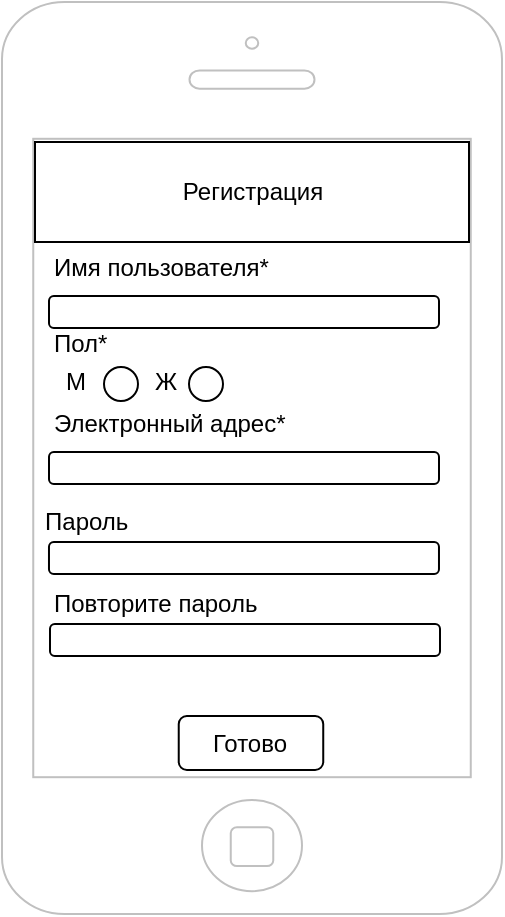<mxfile version="13.10.8" type="github" pages="8">
  <diagram id="vaw5s7vHbz8CxRzyLfg5" name="Page-7">
    <mxGraphModel dx="1374" dy="765" grid="0" gridSize="10" guides="1" tooltips="1" connect="1" arrows="1" fold="1" page="1" pageScale="1" pageWidth="827" pageHeight="1169" math="0" shadow="0">
      <root>
        <mxCell id="h_itjGsFzPlprCo9Ty2v-0" />
        <mxCell id="h_itjGsFzPlprCo9Ty2v-1" parent="h_itjGsFzPlprCo9Ty2v-0" />
        <mxCell id="OvHijvy4oDcYniGkz_cM-0" value="" style="html=1;verticalLabelPosition=bottom;labelBackgroundColor=#ffffff;verticalAlign=top;shadow=0;dashed=0;strokeWidth=1;shape=mxgraph.ios7.misc.iphone;strokeColor=#c0c0c0;" parent="h_itjGsFzPlprCo9Ty2v-1" vertex="1">
          <mxGeometry x="251" y="139" width="250" height="456" as="geometry" />
        </mxCell>
        <mxCell id="OvHijvy4oDcYniGkz_cM-1" value="Регистрация" style="rounded=0;whiteSpace=wrap;html=1;strokeColor=#000000;" parent="h_itjGsFzPlprCo9Ty2v-1" vertex="1">
          <mxGeometry x="267.5" y="209" width="217" height="50" as="geometry" />
        </mxCell>
        <mxCell id="OvHijvy4oDcYniGkz_cM-3" value="Имя пользователя*" style="text;html=1;strokeColor=none;fillColor=none;align=left;verticalAlign=middle;whiteSpace=wrap;rounded=0;" parent="h_itjGsFzPlprCo9Ty2v-1" vertex="1">
          <mxGeometry x="274.5" y="262" width="167" height="20" as="geometry" />
        </mxCell>
        <mxCell id="OvHijvy4oDcYniGkz_cM-4" value="Пол*" style="text;html=1;strokeColor=none;fillColor=none;align=left;verticalAlign=middle;whiteSpace=wrap;rounded=0;" parent="h_itjGsFzPlprCo9Ty2v-1" vertex="1">
          <mxGeometry x="274.5" y="300" width="167" height="20" as="geometry" />
        </mxCell>
        <mxCell id="OvHijvy4oDcYniGkz_cM-7" value="Электронный адрес*" style="text;html=1;strokeColor=none;fillColor=none;align=left;verticalAlign=middle;whiteSpace=wrap;rounded=0;" parent="h_itjGsFzPlprCo9Ty2v-1" vertex="1">
          <mxGeometry x="274.5" y="340" width="155" height="20" as="geometry" />
        </mxCell>
        <mxCell id="OvHijvy4oDcYniGkz_cM-10" value="" style="rounded=1;whiteSpace=wrap;html=1;strokeColor=#000000;" parent="h_itjGsFzPlprCo9Ty2v-1" vertex="1">
          <mxGeometry x="274.5" y="286" width="195" height="16" as="geometry" />
        </mxCell>
        <mxCell id="OvHijvy4oDcYniGkz_cM-11" value="" style="rounded=1;whiteSpace=wrap;html=1;strokeColor=#000000;" parent="h_itjGsFzPlprCo9Ty2v-1" vertex="1">
          <mxGeometry x="274.5" y="364" width="195" height="16" as="geometry" />
        </mxCell>
        <UserObject label="Готово" link="data:page/id,BZDLstrP5hwVkVHHmvto" id="OvHijvy4oDcYniGkz_cM-13">
          <mxCell style="rounded=1;whiteSpace=wrap;html=1;strokeColor=#000000;" parent="h_itjGsFzPlprCo9Ty2v-1" vertex="1">
            <mxGeometry x="339.37" y="496" width="72.25" height="27" as="geometry" />
          </mxCell>
        </UserObject>
        <mxCell id="OvHijvy4oDcYniGkz_cM-15" value="" style="ellipse;whiteSpace=wrap;html=1;aspect=fixed;strokeColor=#000000;" parent="h_itjGsFzPlprCo9Ty2v-1" vertex="1">
          <mxGeometry x="302" y="321.5" width="17" height="17" as="geometry" />
        </mxCell>
        <mxCell id="OvHijvy4oDcYniGkz_cM-16" value="" style="ellipse;whiteSpace=wrap;html=1;aspect=fixed;strokeColor=#000000;" parent="h_itjGsFzPlprCo9Ty2v-1" vertex="1">
          <mxGeometry x="344.5" y="321.5" width="17" height="17" as="geometry" />
        </mxCell>
        <mxCell id="OvHijvy4oDcYniGkz_cM-17" value="М" style="text;html=1;strokeColor=none;fillColor=none;align=center;verticalAlign=middle;whiteSpace=wrap;rounded=0;" parent="h_itjGsFzPlprCo9Ty2v-1" vertex="1">
          <mxGeometry x="267.5" y="318.5" width="40" height="20" as="geometry" />
        </mxCell>
        <mxCell id="OvHijvy4oDcYniGkz_cM-18" value="Ж" style="text;html=1;strokeColor=none;fillColor=none;align=center;verticalAlign=middle;whiteSpace=wrap;rounded=0;" parent="h_itjGsFzPlprCo9Ty2v-1" vertex="1">
          <mxGeometry x="312.5" y="318.5" width="40" height="20" as="geometry" />
        </mxCell>
        <mxCell id="OvHijvy4oDcYniGkz_cM-19" value="Пароль&amp;nbsp;" style="text;html=1;strokeColor=none;fillColor=none;align=center;verticalAlign=middle;whiteSpace=wrap;rounded=0;" parent="h_itjGsFzPlprCo9Ty2v-1" vertex="1">
          <mxGeometry x="274.5" y="389" width="40" height="20" as="geometry" />
        </mxCell>
        <mxCell id="OvHijvy4oDcYniGkz_cM-20" value="Повторите пароль&amp;nbsp;" style="text;html=1;strokeColor=none;fillColor=none;align=left;verticalAlign=middle;whiteSpace=wrap;rounded=0;" parent="h_itjGsFzPlprCo9Ty2v-1" vertex="1">
          <mxGeometry x="274.5" y="430" width="157" height="20" as="geometry" />
        </mxCell>
        <mxCell id="OvHijvy4oDcYniGkz_cM-21" value="" style="rounded=1;whiteSpace=wrap;html=1;strokeColor=#000000;" parent="h_itjGsFzPlprCo9Ty2v-1" vertex="1">
          <mxGeometry x="274.49" y="409" width="195" height="16" as="geometry" />
        </mxCell>
        <mxCell id="OvHijvy4oDcYniGkz_cM-22" value="" style="rounded=1;whiteSpace=wrap;html=1;strokeColor=#000000;" parent="h_itjGsFzPlprCo9Ty2v-1" vertex="1">
          <mxGeometry x="275" y="450" width="195" height="16" as="geometry" />
        </mxCell>
      </root>
    </mxGraphModel>
  </diagram>
  <diagram id="BZDLstrP5hwVkVHHmvto" name="Page-1">
    <mxGraphModel dx="1972" dy="638" grid="0" gridSize="10" guides="1" tooltips="1" connect="1" arrows="1" fold="1" page="1" pageScale="1" pageWidth="827" pageHeight="1169" math="0" shadow="0">
      <root>
        <mxCell id="0" />
        <mxCell id="1" parent="0" />
        <mxCell id="iW3LMeRWvONq-hMoMXGS-2" value="" style="html=1;verticalLabelPosition=bottom;labelBackgroundColor=#ffffff;verticalAlign=top;shadow=0;dashed=0;strokeWidth=1;shape=mxgraph.ios7.misc.iphone;strokeColor=#c0c0c0;" parent="1" vertex="1">
          <mxGeometry x="-69" y="17" width="250" height="456" as="geometry" />
        </mxCell>
        <mxCell id="iW3LMeRWvONq-hMoMXGS-6" value="" style="rounded=0;whiteSpace=wrap;html=1;" parent="1" vertex="1">
          <mxGeometry x="-52" y="86" width="127" height="319" as="geometry" />
        </mxCell>
        <mxCell id="iW3LMeRWvONq-hMoMXGS-7" value="Имя пользователя" style="text;html=1;strokeColor=none;fillColor=none;align=center;verticalAlign=middle;whiteSpace=wrap;rounded=0;" parent="1" vertex="1">
          <mxGeometry x="-52" y="118" width="127" height="20" as="geometry" />
        </mxCell>
        <mxCell id="iW3LMeRWvONq-hMoMXGS-8" value="" style="shape=process;whiteSpace=wrap;html=1;backgroundOutline=1;" parent="1" vertex="1">
          <mxGeometry x="-51" y="86" width="126" height="28" as="geometry" />
        </mxCell>
        <mxCell id="iW3LMeRWvONq-hMoMXGS-9" value="" style="rounded=0;whiteSpace=wrap;html=1;" parent="1" vertex="1">
          <mxGeometry x="-51" y="140" width="125" height="66" as="geometry" />
        </mxCell>
        <UserObject label="Текущее меню" link="data:page/id,lMomRdsP7-t_3TbP-T_x" id="iW3LMeRWvONq-hMoMXGS-10">
          <mxCell style="text;html=1;strokeColor=none;fillColor=none;align=left;verticalAlign=middle;whiteSpace=wrap;rounded=0;" parent="1" vertex="1">
            <mxGeometry x="-51" y="142" width="124" height="20" as="geometry" />
          </mxCell>
        </UserObject>
        <UserObject label="Подбор меню" link="data:page/id,4cTYWNJXVe2HV9bwqlmZ" id="iW3LMeRWvONq-hMoMXGS-11">
          <mxCell style="text;html=1;strokeColor=none;fillColor=none;align=left;verticalAlign=middle;whiteSpace=wrap;rounded=0;" parent="1" vertex="1">
            <mxGeometry x="-51" y="162" width="125" height="20" as="geometry" />
          </mxCell>
        </UserObject>
        <mxCell id="iW3LMeRWvONq-hMoMXGS-12" value="Свое меню" style="text;html=1;strokeColor=none;fillColor=none;align=left;verticalAlign=middle;whiteSpace=wrap;rounded=0;" parent="1" vertex="1">
          <mxGeometry x="-51" y="182" width="126" height="20" as="geometry" />
        </mxCell>
        <mxCell id="iW3LMeRWvONq-hMoMXGS-13" value="" style="rounded=0;whiteSpace=wrap;html=1;" parent="1" vertex="1">
          <mxGeometry x="-51" y="206" width="125" height="64" as="geometry" />
        </mxCell>
        <mxCell id="iW3LMeRWvONq-hMoMXGS-20" value="Рецепты блюд" style="text;html=1;strokeColor=none;fillColor=none;align=left;verticalAlign=middle;whiteSpace=wrap;rounded=0;" parent="1" vertex="1">
          <mxGeometry x="-51" y="206" width="122" height="20" as="geometry" />
        </mxCell>
        <mxCell id="iW3LMeRWvONq-hMoMXGS-21" value="Добавить рецепт" style="text;html=1;strokeColor=none;fillColor=none;align=left;verticalAlign=middle;whiteSpace=wrap;rounded=0;" parent="1" vertex="1">
          <mxGeometry x="-51" y="226" width="123" height="20" as="geometry" />
        </mxCell>
        <mxCell id="iW3LMeRWvONq-hMoMXGS-23" value="" style="rounded=0;whiteSpace=wrap;html=1;" parent="1" vertex="1">
          <mxGeometry x="-52" y="345" width="127" height="60" as="geometry" />
        </mxCell>
        <mxCell id="iW3LMeRWvONq-hMoMXGS-24" value="Поделится" style="text;html=1;strokeColor=none;fillColor=none;align=left;verticalAlign=middle;whiteSpace=wrap;rounded=0;" parent="1" vertex="1">
          <mxGeometry x="-51" y="345" width="125" height="20" as="geometry" />
        </mxCell>
        <UserObject label="Настройки" link="data:page/id,muhe9F5QdeB6AWc8N-wu" id="iW3LMeRWvONq-hMoMXGS-25">
          <mxCell style="text;html=1;strokeColor=none;fillColor=none;align=left;verticalAlign=middle;whiteSpace=wrap;rounded=0;" parent="1" vertex="1">
            <mxGeometry x="-50" y="363" width="125" height="20" as="geometry" />
          </mxCell>
        </UserObject>
        <mxCell id="iW3LMeRWvONq-hMoMXGS-26" value="Поддержка" style="text;html=1;strokeColor=none;fillColor=none;align=left;verticalAlign=middle;whiteSpace=wrap;rounded=0;" parent="1" vertex="1">
          <mxGeometry x="-51" y="385" width="125" height="20" as="geometry" />
        </mxCell>
        <mxCell id="mxwxA2VvRuqNWbm4RPTI-5" value="" style="line;strokeWidth=1;rotatable=0;dashed=0;labelPosition=right;align=left;verticalAlign=middle;spacingTop=0;spacingLeft=6;points=[];portConstraint=eastwest;" parent="1" vertex="1">
          <mxGeometry x="-52" y="358" width="127" height="10" as="geometry" />
        </mxCell>
        <mxCell id="mxwxA2VvRuqNWbm4RPTI-6" value="" style="line;strokeWidth=1;rotatable=0;dashed=0;labelPosition=right;align=left;verticalAlign=middle;spacingTop=0;spacingLeft=6;points=[];portConstraint=eastwest;" parent="1" vertex="1">
          <mxGeometry x="-52" y="379" width="127" height="10" as="geometry" />
        </mxCell>
        <mxCell id="mxwxA2VvRuqNWbm4RPTI-7" value="" style="line;strokeWidth=1;rotatable=0;dashed=0;labelPosition=right;align=left;verticalAlign=middle;spacingTop=0;spacingLeft=6;points=[];portConstraint=eastwest;" parent="1" vertex="1">
          <mxGeometry x="-51.5" y="222" width="127" height="10" as="geometry" />
        </mxCell>
        <mxCell id="mxwxA2VvRuqNWbm4RPTI-8" value="" style="line;strokeWidth=1;rotatable=0;dashed=0;labelPosition=right;align=left;verticalAlign=middle;spacingTop=0;spacingLeft=6;points=[];portConstraint=eastwest;" parent="1" vertex="1">
          <mxGeometry x="-51.5" y="177" width="127" height="10" as="geometry" />
        </mxCell>
        <mxCell id="mxwxA2VvRuqNWbm4RPTI-9" value="" style="line;strokeWidth=1;rotatable=0;dashed=0;labelPosition=right;align=left;verticalAlign=middle;spacingTop=0;spacingLeft=6;points=[];portConstraint=eastwest;" parent="1" vertex="1">
          <mxGeometry x="-52.5" y="158" width="127" height="10" as="geometry" />
        </mxCell>
      </root>
    </mxGraphModel>
  </diagram>
  <diagram id="qoKGkCA5aiT1LTIDNvXO" name="Page-2">
    <mxGraphModel dx="1374" dy="765" grid="0" gridSize="10" guides="1" tooltips="1" connect="1" arrows="1" fold="1" page="1" pageScale="1" pageWidth="827" pageHeight="1169" math="0" shadow="0">
      <root>
        <mxCell id="sygZgUZj2PO8MnpTzKiD-0" />
        <mxCell id="sygZgUZj2PO8MnpTzKiD-1" parent="sygZgUZj2PO8MnpTzKiD-0" />
        <mxCell id="PisL83nZKwzsGmv0-ldb-2" value="" style="rounded=1;whiteSpace=wrap;html=1;arcSize=50;" parent="sygZgUZj2PO8MnpTzKiD-1" vertex="1">
          <mxGeometry x="354" y="242" width="42" height="19" as="geometry" />
        </mxCell>
        <mxCell id="8U2ZoedeDLhS7TWotsaz-0" value="" style="html=1;verticalLabelPosition=bottom;labelBackgroundColor=#ffffff;verticalAlign=top;shadow=0;dashed=0;strokeWidth=1;shape=mxgraph.ios7.misc.iphone;strokeColor=#c0c0c0;" parent="sygZgUZj2PO8MnpTzKiD-1" vertex="1">
          <mxGeometry x="191" y="78" width="250" height="456" as="geometry" />
        </mxCell>
        <mxCell id="NITTFeYGn0uS4qTPtE44-0" value="" style="rounded=0;whiteSpace=wrap;html=1;" parent="sygZgUZj2PO8MnpTzKiD-1" vertex="1">
          <mxGeometry x="208" y="148" width="216" height="29" as="geometry" />
        </mxCell>
        <mxCell id="NITTFeYGn0uS4qTPtE44-1" value="Настройки" style="text;html=1;strokeColor=none;fillColor=none;align=center;verticalAlign=middle;whiteSpace=wrap;rounded=0;" parent="sygZgUZj2PO8MnpTzKiD-1" vertex="1">
          <mxGeometry x="292" y="152.5" width="40" height="20" as="geometry" />
        </mxCell>
        <UserObject label="" link="data:page/id,BZDLstrP5hwVkVHHmvto" id="NITTFeYGn0uS4qTPtE44-2">
          <mxCell style="shape=mxgraph.bpmn.shape;html=1;verticalLabelPosition=bottom;labelBackgroundColor=#ffffff;verticalAlign=top;align=center;perimeter=ellipsePerimeter;outlineConnect=0;outline=catching;symbol=link;rotation=-180;" parent="sygZgUZj2PO8MnpTzKiD-1" vertex="1">
            <mxGeometry x="208" y="148.5" width="30" height="28.5" as="geometry" />
          </mxCell>
        </UserObject>
        <UserObject label="" link="data:page/id,muhe9F5QdeB6AWc8N-wu" id="NITTFeYGn0uS4qTPtE44-3">
          <mxCell style="rounded=0;whiteSpace=wrap;html=1;" parent="sygZgUZj2PO8MnpTzKiD-1" vertex="1">
            <mxGeometry x="208" y="177" width="109" height="22" as="geometry" />
          </mxCell>
        </UserObject>
        <mxCell id="NITTFeYGn0uS4qTPtE44-4" value="" style="rounded=0;whiteSpace=wrap;html=1;" parent="sygZgUZj2PO8MnpTzKiD-1" vertex="1">
          <mxGeometry x="317" y="177" width="107" height="22" as="geometry" />
        </mxCell>
        <mxCell id="NITTFeYGn0uS4qTPtE44-5" value="Основное" style="text;html=1;strokeColor=none;fillColor=none;align=center;verticalAlign=middle;whiteSpace=wrap;rounded=0;" parent="sygZgUZj2PO8MnpTzKiD-1" vertex="1">
          <mxGeometry x="240" y="179" width="40" height="20" as="geometry" />
        </mxCell>
        <mxCell id="NITTFeYGn0uS4qTPtE44-6" value="Предпочтения" style="text;html=1;strokeColor=none;fillColor=none;align=center;verticalAlign=middle;whiteSpace=wrap;rounded=0;" parent="sygZgUZj2PO8MnpTzKiD-1" vertex="1">
          <mxGeometry x="350.5" y="178" width="40" height="20" as="geometry" />
        </mxCell>
        <mxCell id="NITTFeYGn0uS4qTPtE44-7" value="Без лактозы" style="text;html=1;strokeColor=none;fillColor=none;align=left;verticalAlign=middle;whiteSpace=wrap;rounded=0;" parent="sygZgUZj2PO8MnpTzKiD-1" vertex="1">
          <mxGeometry x="223" y="219" width="80" height="20" as="geometry" />
        </mxCell>
        <mxCell id="NITTFeYGn0uS4qTPtE44-8" value="Без сахара" style="text;html=1;strokeColor=none;fillColor=none;align=left;verticalAlign=middle;whiteSpace=wrap;rounded=0;" parent="sygZgUZj2PO8MnpTzKiD-1" vertex="1">
          <mxGeometry x="223" y="241" width="83" height="20" as="geometry" />
        </mxCell>
        <mxCell id="NITTFeYGn0uS4qTPtE44-9" value="Белки до 30 г." style="text;html=1;strokeColor=none;fillColor=none;align=left;verticalAlign=middle;whiteSpace=wrap;rounded=0;" parent="sygZgUZj2PO8MnpTzKiD-1" vertex="1">
          <mxGeometry x="223" y="263" width="92" height="20" as="geometry" />
        </mxCell>
        <mxCell id="NITTFeYGn0uS4qTPtE44-10" value="Полезные жиры (омега 3 и т.д.)" style="text;html=1;strokeColor=none;fillColor=none;align=left;verticalAlign=middle;whiteSpace=wrap;rounded=0;" parent="sygZgUZj2PO8MnpTzKiD-1" vertex="1">
          <mxGeometry x="223" y="306" width="120" height="20" as="geometry" />
        </mxCell>
        <mxCell id="NITTFeYGn0uS4qTPtE44-11" value="Веганство" style="text;html=1;strokeColor=none;fillColor=none;align=left;verticalAlign=middle;whiteSpace=wrap;rounded=0;" parent="sygZgUZj2PO8MnpTzKiD-1" vertex="1">
          <mxGeometry x="223" y="284" width="40" height="20" as="geometry" />
        </mxCell>
        <mxCell id="NITTFeYGn0uS4qTPtE44-12" value="Сыроединие" style="text;html=1;strokeColor=none;fillColor=none;align=left;verticalAlign=middle;whiteSpace=wrap;rounded=0;" parent="sygZgUZj2PO8MnpTzKiD-1" vertex="1">
          <mxGeometry x="223" y="332" width="40" height="20" as="geometry" />
        </mxCell>
        <mxCell id="NITTFeYGn0uS4qTPtE44-13" value="Без глютена" style="text;html=1;strokeColor=none;fillColor=none;align=left;verticalAlign=middle;whiteSpace=wrap;rounded=0;" parent="sygZgUZj2PO8MnpTzKiD-1" vertex="1">
          <mxGeometry x="223" y="352" width="80" height="20" as="geometry" />
        </mxCell>
        <mxCell id="PisL83nZKwzsGmv0-ldb-0" value="" style="rounded=1;whiteSpace=wrap;html=1;arcSize=50;" parent="sygZgUZj2PO8MnpTzKiD-1" vertex="1">
          <mxGeometry x="371" y="220" width="42" height="19" as="geometry" />
        </mxCell>
        <mxCell id="PisL83nZKwzsGmv0-ldb-1" value="" style="ellipse;whiteSpace=wrap;html=1;aspect=fixed;" parent="sygZgUZj2PO8MnpTzKiD-1" vertex="1">
          <mxGeometry x="393" y="219" width="20" height="20" as="geometry" />
        </mxCell>
        <mxCell id="PisL83nZKwzsGmv0-ldb-13" value="" style="rounded=1;whiteSpace=wrap;html=1;arcSize=50;" parent="sygZgUZj2PO8MnpTzKiD-1" vertex="1">
          <mxGeometry x="371" y="242" width="42" height="19" as="geometry" />
        </mxCell>
        <mxCell id="PisL83nZKwzsGmv0-ldb-14" value="" style="ellipse;whiteSpace=wrap;html=1;aspect=fixed;" parent="sygZgUZj2PO8MnpTzKiD-1" vertex="1">
          <mxGeometry x="393" y="241" width="20" height="20" as="geometry" />
        </mxCell>
        <mxCell id="PisL83nZKwzsGmv0-ldb-15" value="" style="rounded=1;whiteSpace=wrap;html=1;arcSize=50;" parent="sygZgUZj2PO8MnpTzKiD-1" vertex="1">
          <mxGeometry x="371" y="264" width="42" height="19" as="geometry" />
        </mxCell>
        <mxCell id="PisL83nZKwzsGmv0-ldb-16" value="" style="ellipse;whiteSpace=wrap;html=1;aspect=fixed;" parent="sygZgUZj2PO8MnpTzKiD-1" vertex="1">
          <mxGeometry x="393" y="263" width="20" height="20" as="geometry" />
        </mxCell>
        <mxCell id="PisL83nZKwzsGmv0-ldb-17" value="" style="rounded=1;whiteSpace=wrap;html=1;arcSize=50;" parent="sygZgUZj2PO8MnpTzKiD-1" vertex="1">
          <mxGeometry x="371" y="285" width="42" height="19" as="geometry" />
        </mxCell>
        <mxCell id="PisL83nZKwzsGmv0-ldb-18" value="" style="ellipse;whiteSpace=wrap;html=1;aspect=fixed;" parent="sygZgUZj2PO8MnpTzKiD-1" vertex="1">
          <mxGeometry x="393" y="284" width="20" height="20" as="geometry" />
        </mxCell>
        <mxCell id="PisL83nZKwzsGmv0-ldb-19" value="" style="rounded=1;whiteSpace=wrap;html=1;arcSize=50;" parent="sygZgUZj2PO8MnpTzKiD-1" vertex="1">
          <mxGeometry x="371" y="307" width="42" height="19" as="geometry" />
        </mxCell>
        <mxCell id="PisL83nZKwzsGmv0-ldb-20" value="" style="ellipse;whiteSpace=wrap;html=1;aspect=fixed;" parent="sygZgUZj2PO8MnpTzKiD-1" vertex="1">
          <mxGeometry x="393" y="306" width="20" height="20" as="geometry" />
        </mxCell>
        <mxCell id="PisL83nZKwzsGmv0-ldb-21" value="" style="rounded=1;whiteSpace=wrap;html=1;arcSize=50;" parent="sygZgUZj2PO8MnpTzKiD-1" vertex="1">
          <mxGeometry x="371" y="331" width="42" height="19" as="geometry" />
        </mxCell>
        <mxCell id="PisL83nZKwzsGmv0-ldb-22" value="" style="ellipse;whiteSpace=wrap;html=1;aspect=fixed;" parent="sygZgUZj2PO8MnpTzKiD-1" vertex="1">
          <mxGeometry x="393" y="330" width="20" height="20" as="geometry" />
        </mxCell>
        <mxCell id="PisL83nZKwzsGmv0-ldb-23" value="" style="rounded=1;whiteSpace=wrap;html=1;arcSize=50;" parent="sygZgUZj2PO8MnpTzKiD-1" vertex="1">
          <mxGeometry x="371" y="355" width="42" height="19" as="geometry" />
        </mxCell>
        <mxCell id="PisL83nZKwzsGmv0-ldb-24" value="" style="ellipse;whiteSpace=wrap;html=1;aspect=fixed;" parent="sygZgUZj2PO8MnpTzKiD-1" vertex="1">
          <mxGeometry x="393" y="354" width="20" height="20" as="geometry" />
        </mxCell>
        <mxCell id="PisL83nZKwzsGmv0-ldb-27" value="" style="rounded=0;whiteSpace=wrap;html=1;fillColor=#f8cecc;strokeColor=#b85450;" parent="sygZgUZj2PO8MnpTzKiD-1" vertex="1">
          <mxGeometry x="317" y="195.5" width="106" height="3.5" as="geometry" />
        </mxCell>
      </root>
    </mxGraphModel>
  </diagram>
  <diagram id="muhe9F5QdeB6AWc8N-wu" name="Page-3">
    <mxGraphModel dx="785" dy="437" grid="0" gridSize="10" guides="1" tooltips="1" connect="1" arrows="1" fold="1" page="1" pageScale="1" pageWidth="827" pageHeight="1169" math="0" shadow="0">
      <root>
        <mxCell id="QA7d3RTQGmtAKu1GaItm-0" />
        <mxCell id="QA7d3RTQGmtAKu1GaItm-1" parent="QA7d3RTQGmtAKu1GaItm-0" />
        <mxCell id="6q3WrDbOpt8ZfPwjaaLs-0" value="" style="rounded=1;whiteSpace=wrap;html=1;arcSize=50;" parent="QA7d3RTQGmtAKu1GaItm-1" vertex="1">
          <mxGeometry x="354" y="242" width="42" height="19" as="geometry" />
        </mxCell>
        <mxCell id="6q3WrDbOpt8ZfPwjaaLs-1" value="" style="html=1;verticalLabelPosition=bottom;labelBackgroundColor=#ffffff;verticalAlign=top;shadow=0;dashed=0;strokeWidth=1;shape=mxgraph.ios7.misc.iphone;strokeColor=#c0c0c0;" parent="QA7d3RTQGmtAKu1GaItm-1" vertex="1">
          <mxGeometry x="191" y="78" width="250" height="456" as="geometry" />
        </mxCell>
        <mxCell id="6q3WrDbOpt8ZfPwjaaLs-2" value="" style="rounded=0;whiteSpace=wrap;html=1;" parent="QA7d3RTQGmtAKu1GaItm-1" vertex="1">
          <mxGeometry x="208" y="148" width="216" height="29" as="geometry" />
        </mxCell>
        <mxCell id="6q3WrDbOpt8ZfPwjaaLs-3" value="Настройки" style="text;html=1;strokeColor=none;fillColor=none;align=center;verticalAlign=middle;whiteSpace=wrap;rounded=0;" parent="QA7d3RTQGmtAKu1GaItm-1" vertex="1">
          <mxGeometry x="292" y="152.5" width="40" height="20" as="geometry" />
        </mxCell>
        <UserObject label="" link="data:page/id,BZDLstrP5hwVkVHHmvto" id="6q3WrDbOpt8ZfPwjaaLs-4">
          <mxCell style="shape=mxgraph.bpmn.shape;html=1;verticalLabelPosition=bottom;labelBackgroundColor=#ffffff;verticalAlign=top;align=center;perimeter=ellipsePerimeter;outlineConnect=0;outline=catching;symbol=link;rotation=-180;" parent="QA7d3RTQGmtAKu1GaItm-1" vertex="1">
            <mxGeometry x="208" y="148.5" width="30" height="28.5" as="geometry" />
          </mxCell>
        </UserObject>
        <mxCell id="6q3WrDbOpt8ZfPwjaaLs-5" value="" style="rounded=0;whiteSpace=wrap;html=1;" parent="QA7d3RTQGmtAKu1GaItm-1" vertex="1">
          <mxGeometry x="208" y="177" width="109" height="22" as="geometry" />
        </mxCell>
        <UserObject label="" link="data:page/id,qoKGkCA5aiT1LTIDNvXO" id="6q3WrDbOpt8ZfPwjaaLs-6">
          <mxCell style="rounded=0;whiteSpace=wrap;html=1;" parent="QA7d3RTQGmtAKu1GaItm-1" vertex="1">
            <mxGeometry x="317" y="177" width="107" height="22" as="geometry" />
          </mxCell>
        </UserObject>
        <mxCell id="6q3WrDbOpt8ZfPwjaaLs-7" value="Основное" style="text;html=1;strokeColor=none;fillColor=none;align=center;verticalAlign=middle;whiteSpace=wrap;rounded=0;" parent="QA7d3RTQGmtAKu1GaItm-1" vertex="1">
          <mxGeometry x="240" y="179" width="40" height="20" as="geometry" />
        </mxCell>
        <mxCell id="6q3WrDbOpt8ZfPwjaaLs-8" value="Аллергия" style="text;html=1;strokeColor=none;fillColor=none;align=center;verticalAlign=middle;whiteSpace=wrap;rounded=0;" parent="QA7d3RTQGmtAKu1GaItm-1" vertex="1">
          <mxGeometry x="348" y="178" width="40" height="20" as="geometry" />
        </mxCell>
        <mxCell id="6q3WrDbOpt8ZfPwjaaLs-30" value="" style="rounded=0;whiteSpace=wrap;html=1;fillColor=#f8cecc;strokeColor=#b85450;" parent="QA7d3RTQGmtAKu1GaItm-1" vertex="1">
          <mxGeometry x="210" y="194.5" width="106" height="3.5" as="geometry" />
        </mxCell>
        <mxCell id="6q3WrDbOpt8ZfPwjaaLs-33" value="Ваш вес" style="text;html=1;strokeColor=none;fillColor=none;align=left;verticalAlign=middle;whiteSpace=wrap;rounded=0;" parent="QA7d3RTQGmtAKu1GaItm-1" vertex="1">
          <mxGeometry x="215" y="218" width="52" height="20" as="geometry" />
        </mxCell>
        <mxCell id="6q3WrDbOpt8ZfPwjaaLs-34" value="Напоминание о готовки еды" style="text;html=1;strokeColor=none;fillColor=none;align=left;verticalAlign=middle;whiteSpace=wrap;rounded=0;" parent="QA7d3RTQGmtAKu1GaItm-1" vertex="1">
          <mxGeometry x="212.5" y="252" width="158.5" height="20" as="geometry" />
        </mxCell>
        <mxCell id="6q3WrDbOpt8ZfPwjaaLs-35" value="Уведомление об окончание меню" style="text;html=1;strokeColor=none;fillColor=none;align=left;verticalAlign=middle;whiteSpace=wrap;rounded=0;" parent="QA7d3RTQGmtAKu1GaItm-1" vertex="1">
          <mxGeometry x="215" y="342" width="156.5" height="33" as="geometry" />
        </mxCell>
        <mxCell id="6q3WrDbOpt8ZfPwjaaLs-36" value="Number" style="rounded=1;whiteSpace=wrap;html=1;" parent="QA7d3RTQGmtAKu1GaItm-1" vertex="1">
          <mxGeometry x="340.5" y="216" width="69" height="24" as="geometry" />
        </mxCell>
        <mxCell id="6q3WrDbOpt8ZfPwjaaLs-37" value="" style="rounded=1;whiteSpace=wrap;html=1;arcSize=50;" parent="QA7d3RTQGmtAKu1GaItm-1" vertex="1">
          <mxGeometry x="376" y="254" width="42" height="21" as="geometry" />
        </mxCell>
        <mxCell id="6q3WrDbOpt8ZfPwjaaLs-38" value="" style="ellipse;whiteSpace=wrap;html=1;aspect=fixed;" parent="QA7d3RTQGmtAKu1GaItm-1" vertex="1">
          <mxGeometry x="398" y="254" width="20" height="20" as="geometry" />
        </mxCell>
        <mxCell id="6q3WrDbOpt8ZfPwjaaLs-39" value="" style="rounded=1;whiteSpace=wrap;html=1;arcSize=50;" parent="QA7d3RTQGmtAKu1GaItm-1" vertex="1">
          <mxGeometry x="378.5" y="348" width="42" height="21" as="geometry" />
        </mxCell>
        <mxCell id="6q3WrDbOpt8ZfPwjaaLs-40" value="" style="ellipse;whiteSpace=wrap;html=1;aspect=fixed;" parent="QA7d3RTQGmtAKu1GaItm-1" vertex="1">
          <mxGeometry x="400.5" y="348" width="20" height="20" as="geometry" />
        </mxCell>
        <mxCell id="4FTxsJR7PZRnfA1mFzbI-0" value="&lt;span style=&quot;font-size: 11px&quot;&gt;&lt;i&gt;Завтрак:&lt;/i&gt;&lt;/span&gt;" style="text;html=1;strokeColor=none;fillColor=none;align=left;verticalAlign=middle;whiteSpace=wrap;rounded=0;" parent="QA7d3RTQGmtAKu1GaItm-1" vertex="1">
          <mxGeometry x="215" y="279" width="55" height="20" as="geometry" />
        </mxCell>
        <mxCell id="4FTxsJR7PZRnfA1mFzbI-1" value="&lt;span style=&quot;font-size: 11px&quot;&gt;&lt;i&gt;Обед:&lt;/i&gt;&lt;/span&gt;" style="text;html=1;strokeColor=none;fillColor=none;align=left;verticalAlign=middle;whiteSpace=wrap;rounded=0;" parent="QA7d3RTQGmtAKu1GaItm-1" vertex="1">
          <mxGeometry x="215" y="299" width="55" height="20" as="geometry" />
        </mxCell>
        <mxCell id="4FTxsJR7PZRnfA1mFzbI-2" value="&lt;span style=&quot;font-size: 11px&quot;&gt;&lt;i&gt;Ужин:&lt;/i&gt;&lt;/span&gt;" style="text;html=1;strokeColor=none;fillColor=none;align=left;verticalAlign=middle;whiteSpace=wrap;rounded=0;" parent="QA7d3RTQGmtAKu1GaItm-1" vertex="1">
          <mxGeometry x="215" y="317" width="55" height="20" as="geometry" />
        </mxCell>
        <mxCell id="4FTxsJR7PZRnfA1mFzbI-6" value="&lt;span&gt;time&lt;/span&gt;" style="rounded=1;whiteSpace=wrap;html=1;strokeColor=#000000;arcSize=50;" parent="QA7d3RTQGmtAKu1GaItm-1" vertex="1">
          <mxGeometry x="327" y="281" width="29" height="16" as="geometry" />
        </mxCell>
        <mxCell id="4FTxsJR7PZRnfA1mFzbI-8" value="time" style="rounded=1;whiteSpace=wrap;html=1;strokeColor=#000000;arcSize=50;" parent="QA7d3RTQGmtAKu1GaItm-1" vertex="1">
          <mxGeometry x="275" y="283" width="29" height="16" as="geometry" />
        </mxCell>
        <mxCell id="4FTxsJR7PZRnfA1mFzbI-9" value="с" style="text;html=1;strokeColor=none;fillColor=none;align=center;verticalAlign=middle;whiteSpace=wrap;rounded=0;" parent="QA7d3RTQGmtAKu1GaItm-1" vertex="1">
          <mxGeometry x="249" y="279" width="40" height="20" as="geometry" />
        </mxCell>
        <mxCell id="4FTxsJR7PZRnfA1mFzbI-10" value="до" style="text;html=1;strokeColor=none;fillColor=none;align=center;verticalAlign=middle;whiteSpace=wrap;rounded=0;" parent="QA7d3RTQGmtAKu1GaItm-1" vertex="1">
          <mxGeometry x="299" y="279" width="40" height="20" as="geometry" />
        </mxCell>
        <mxCell id="4FTxsJR7PZRnfA1mFzbI-11" value="&lt;span&gt;time&lt;/span&gt;" style="rounded=1;whiteSpace=wrap;html=1;strokeColor=#000000;arcSize=50;" parent="QA7d3RTQGmtAKu1GaItm-1" vertex="1">
          <mxGeometry x="263" y="301" width="29" height="16" as="geometry" />
        </mxCell>
        <mxCell id="4FTxsJR7PZRnfA1mFzbI-12" value="time" style="rounded=1;whiteSpace=wrap;html=1;strokeColor=#000000;arcSize=50;" parent="QA7d3RTQGmtAKu1GaItm-1" vertex="1">
          <mxGeometry x="319" y="300" width="29" height="16" as="geometry" />
        </mxCell>
        <mxCell id="4FTxsJR7PZRnfA1mFzbI-13" value="с" style="text;html=1;strokeColor=none;fillColor=none;align=center;verticalAlign=middle;whiteSpace=wrap;rounded=0;" parent="QA7d3RTQGmtAKu1GaItm-1" vertex="1">
          <mxGeometry x="235" y="299" width="40" height="20" as="geometry" />
        </mxCell>
        <mxCell id="4FTxsJR7PZRnfA1mFzbI-14" value="до" style="text;html=1;strokeColor=none;fillColor=none;align=center;verticalAlign=middle;whiteSpace=wrap;rounded=0;" parent="QA7d3RTQGmtAKu1GaItm-1" vertex="1">
          <mxGeometry x="287" y="299" width="40" height="20" as="geometry" />
        </mxCell>
        <mxCell id="4FTxsJR7PZRnfA1mFzbI-15" value="&lt;span&gt;time&lt;/span&gt;" style="rounded=1;whiteSpace=wrap;html=1;strokeColor=#000000;arcSize=50;" parent="QA7d3RTQGmtAKu1GaItm-1" vertex="1">
          <mxGeometry x="263" y="320" width="29" height="16" as="geometry" />
        </mxCell>
        <mxCell id="4FTxsJR7PZRnfA1mFzbI-16" value="time" style="rounded=1;whiteSpace=wrap;html=1;strokeColor=#000000;arcSize=50;" parent="QA7d3RTQGmtAKu1GaItm-1" vertex="1">
          <mxGeometry x="316" y="321" width="29" height="16" as="geometry" />
        </mxCell>
        <mxCell id="4FTxsJR7PZRnfA1mFzbI-17" value="с" style="text;html=1;strokeColor=none;fillColor=none;align=center;verticalAlign=middle;whiteSpace=wrap;rounded=0;" parent="QA7d3RTQGmtAKu1GaItm-1" vertex="1">
          <mxGeometry x="233" y="317" width="40" height="20" as="geometry" />
        </mxCell>
        <mxCell id="4FTxsJR7PZRnfA1mFzbI-18" value="до" style="text;html=1;strokeColor=none;fillColor=none;align=center;verticalAlign=middle;whiteSpace=wrap;rounded=0;" parent="QA7d3RTQGmtAKu1GaItm-1" vertex="1">
          <mxGeometry x="284" y="317" width="40" height="20" as="geometry" />
        </mxCell>
      </root>
    </mxGraphModel>
  </diagram>
  <diagram id="4cTYWNJXVe2HV9bwqlmZ" name="Page-4">
    <mxGraphModel dx="948" dy="528" grid="0" gridSize="10" guides="1" tooltips="1" connect="1" arrows="1" fold="1" page="1" pageScale="1" pageWidth="827" pageHeight="1169" math="0" shadow="0">
      <root>
        <mxCell id="FbpsXFFI8XDoPVHK8MdV-0" />
        <mxCell id="FbpsXFFI8XDoPVHK8MdV-1" parent="FbpsXFFI8XDoPVHK8MdV-0" />
        <mxCell id="bZUbEdIWf7DJ-p9rl8eY-0" value="" style="html=1;verticalLabelPosition=bottom;labelBackgroundColor=#ffffff;verticalAlign=top;shadow=0;dashed=0;strokeWidth=1;shape=mxgraph.ios7.misc.iphone;strokeColor=#c0c0c0;" parent="FbpsXFFI8XDoPVHK8MdV-1" vertex="1">
          <mxGeometry x="191" y="78" width="250" height="456" as="geometry" />
        </mxCell>
        <mxCell id="8WKD6I0Hn-fCvZCQOf-N-0" value="" style="rounded=0;whiteSpace=wrap;html=1;" parent="FbpsXFFI8XDoPVHK8MdV-1" vertex="1">
          <mxGeometry x="208" y="147" width="218" height="35" as="geometry" />
        </mxCell>
        <UserObject label="" link="data:page/id,BZDLstrP5hwVkVHHmvto" id="8WKD6I0Hn-fCvZCQOf-N-1">
          <mxCell style="shape=mxgraph.bpmn.shape;html=1;verticalLabelPosition=bottom;labelBackgroundColor=#ffffff;verticalAlign=top;align=center;perimeter=ellipsePerimeter;outlineConnect=0;outline=catching;symbol=link;rotation=-180;" parent="FbpsXFFI8XDoPVHK8MdV-1" vertex="1">
            <mxGeometry x="208" y="147" width="34" height="35" as="geometry" />
          </mxCell>
        </UserObject>
        <mxCell id="8WKD6I0Hn-fCvZCQOf-N-2" value="" style="html=1;verticalLabelPosition=bottom;align=center;labelBackgroundColor=#ffffff;verticalAlign=top;strokeWidth=2;shadow=0;dashed=0;shape=mxgraph.ios7.icons.looking_glass;rotation=90;" parent="FbpsXFFI8XDoPVHK8MdV-1" vertex="1">
          <mxGeometry x="391.25" y="150.75" width="33" height="30.5" as="geometry" />
        </mxCell>
        <mxCell id="8WKD6I0Hn-fCvZCQOf-N-4" value="Подбор меню" style="text;html=1;strokeColor=none;fillColor=none;align=center;verticalAlign=middle;whiteSpace=wrap;rounded=0;" parent="FbpsXFFI8XDoPVHK8MdV-1" vertex="1">
          <mxGeometry x="263.5" y="154.5" width="105" height="20" as="geometry" />
        </mxCell>
        <mxCell id="K1YTc5frhpQIS1BPIgAh-0" value="" style="rounded=0;whiteSpace=wrap;html=1;strokeColor=#000000;" parent="FbpsXFFI8XDoPVHK8MdV-1" vertex="1">
          <mxGeometry x="208" y="182" width="216" height="85" as="geometry" />
        </mxCell>
        <UserObject label="" link="data:page/id,xsqLlkMuaaeCyp-0b-AA" id="K1YTc5frhpQIS1BPIgAh-1">
          <mxCell style="rounded=1;whiteSpace=wrap;html=1;strokeColor=#000000;" parent="FbpsXFFI8XDoPVHK8MdV-1" vertex="1">
            <mxGeometry x="210" y="207" width="120" height="60" as="geometry" />
          </mxCell>
        </UserObject>
        <mxCell id="K1YTc5frhpQIS1BPIgAh-2" value="" style="rounded=1;whiteSpace=wrap;html=1;strokeColor=#000000;" parent="FbpsXFFI8XDoPVHK8MdV-1" vertex="1">
          <mxGeometry x="330" y="207" width="90" height="60" as="geometry" />
        </mxCell>
        <mxCell id="K1YTc5frhpQIS1BPIgAh-3" value="Меню на неделю без сахара" style="text;html=1;strokeColor=none;fillColor=none;align=left;verticalAlign=middle;whiteSpace=wrap;rounded=0;" parent="FbpsXFFI8XDoPVHK8MdV-1" vertex="1">
          <mxGeometry x="208" y="182" width="197" height="20" as="geometry" />
        </mxCell>
        <mxCell id="K1YTc5frhpQIS1BPIgAh-4" value="Пн" style="ellipse;whiteSpace=wrap;html=1;aspect=fixed;strokeColor=#000000;" parent="FbpsXFFI8XDoPVHK8MdV-1" vertex="1">
          <mxGeometry x="213" y="233" width="31" height="31" as="geometry" />
        </mxCell>
        <mxCell id="K1YTc5frhpQIS1BPIgAh-5" value="Вт" style="ellipse;whiteSpace=wrap;html=1;aspect=fixed;strokeColor=#000000;" parent="FbpsXFFI8XDoPVHK8MdV-1" vertex="1">
          <mxGeometry x="333" y="234" width="29" height="29" as="geometry" />
        </mxCell>
        <mxCell id="K1YTc5frhpQIS1BPIgAh-8" value="Завтрак:Ом&lt;br&gt;Обед:&lt;br&gt;Ужин:" style="rounded=1;whiteSpace=wrap;html=1;strokeColor=#000000;arcSize=10;align=left;" parent="FbpsXFFI8XDoPVHK8MdV-1" vertex="1">
          <mxGeometry x="252" y="212" width="70" height="50" as="geometry" />
        </mxCell>
        <mxCell id="K1YTc5frhpQIS1BPIgAh-9" value="Завтрак:&lt;br&gt;Обед:&lt;br&gt;Ужин:" style="rounded=1;whiteSpace=wrap;html=1;strokeColor=#000000;arcSize=10;align=left;" parent="FbpsXFFI8XDoPVHK8MdV-1" vertex="1">
          <mxGeometry x="366" y="212" width="53" height="50" as="geometry" />
        </mxCell>
        <mxCell id="K1YTc5frhpQIS1BPIgAh-10" value="" style="rounded=0;whiteSpace=wrap;html=1;strokeColor=#000000;" parent="FbpsXFFI8XDoPVHK8MdV-1" vertex="1">
          <mxGeometry x="208" y="267" width="216" height="85" as="geometry" />
        </mxCell>
        <mxCell id="K1YTc5frhpQIS1BPIgAh-11" value="" style="rounded=1;whiteSpace=wrap;html=1;strokeColor=#000000;" parent="FbpsXFFI8XDoPVHK8MdV-1" vertex="1">
          <mxGeometry x="210" y="292" width="120" height="60" as="geometry" />
        </mxCell>
        <mxCell id="K1YTc5frhpQIS1BPIgAh-12" value="" style="rounded=1;whiteSpace=wrap;html=1;strokeColor=#000000;" parent="FbpsXFFI8XDoPVHK8MdV-1" vertex="1">
          <mxGeometry x="330" y="292" width="90" height="60" as="geometry" />
        </mxCell>
        <mxCell id="K1YTc5frhpQIS1BPIgAh-13" value="Пн" style="ellipse;whiteSpace=wrap;html=1;aspect=fixed;strokeColor=#000000;" parent="FbpsXFFI8XDoPVHK8MdV-1" vertex="1">
          <mxGeometry x="213" y="318" width="31" height="31" as="geometry" />
        </mxCell>
        <mxCell id="K1YTc5frhpQIS1BPIgAh-14" value="Вт" style="ellipse;whiteSpace=wrap;html=1;aspect=fixed;strokeColor=#000000;" parent="FbpsXFFI8XDoPVHK8MdV-1" vertex="1">
          <mxGeometry x="333" y="319" width="29" height="29" as="geometry" />
        </mxCell>
        <mxCell id="K1YTc5frhpQIS1BPIgAh-15" value="Завтрак:&lt;br&gt;Обед:&lt;br&gt;Ужин:" style="rounded=1;whiteSpace=wrap;html=1;strokeColor=#000000;arcSize=10;align=left;" parent="FbpsXFFI8XDoPVHK8MdV-1" vertex="1">
          <mxGeometry x="252" y="297" width="70" height="50" as="geometry" />
        </mxCell>
        <mxCell id="K1YTc5frhpQIS1BPIgAh-16" value="Завтрак:&lt;br&gt;Обед:&lt;br&gt;Ужин:" style="rounded=1;whiteSpace=wrap;html=1;strokeColor=#000000;arcSize=10;align=left;" parent="FbpsXFFI8XDoPVHK8MdV-1" vertex="1">
          <mxGeometry x="366" y="297" width="53" height="50" as="geometry" />
        </mxCell>
        <mxCell id="K1YTc5frhpQIS1BPIgAh-17" value="" style="rounded=0;whiteSpace=wrap;html=1;strokeColor=#000000;" parent="FbpsXFFI8XDoPVHK8MdV-1" vertex="1">
          <mxGeometry x="208" y="352" width="216" height="85" as="geometry" />
        </mxCell>
        <mxCell id="K1YTc5frhpQIS1BPIgAh-18" value="" style="rounded=1;whiteSpace=wrap;html=1;strokeColor=#000000;" parent="FbpsXFFI8XDoPVHK8MdV-1" vertex="1">
          <mxGeometry x="210" y="377" width="120" height="60" as="geometry" />
        </mxCell>
        <mxCell id="K1YTc5frhpQIS1BPIgAh-19" value="" style="rounded=1;whiteSpace=wrap;html=1;strokeColor=#000000;" parent="FbpsXFFI8XDoPVHK8MdV-1" vertex="1">
          <mxGeometry x="330" y="377" width="90" height="60" as="geometry" />
        </mxCell>
        <mxCell id="K1YTc5frhpQIS1BPIgAh-20" value="Пн" style="ellipse;whiteSpace=wrap;html=1;aspect=fixed;strokeColor=#000000;" parent="FbpsXFFI8XDoPVHK8MdV-1" vertex="1">
          <mxGeometry x="213" y="403" width="31" height="31" as="geometry" />
        </mxCell>
        <mxCell id="K1YTc5frhpQIS1BPIgAh-21" value="Вт" style="ellipse;whiteSpace=wrap;html=1;aspect=fixed;strokeColor=#000000;" parent="FbpsXFFI8XDoPVHK8MdV-1" vertex="1">
          <mxGeometry x="333" y="404" width="29" height="29" as="geometry" />
        </mxCell>
        <mxCell id="K1YTc5frhpQIS1BPIgAh-22" value="Завтрак:&lt;br&gt;Обед:&lt;br&gt;Ужин:" style="rounded=1;whiteSpace=wrap;html=1;strokeColor=#000000;arcSize=10;align=left;" parent="FbpsXFFI8XDoPVHK8MdV-1" vertex="1">
          <mxGeometry x="252" y="382" width="70" height="50" as="geometry" />
        </mxCell>
        <mxCell id="K1YTc5frhpQIS1BPIgAh-23" value="Завтрак:&lt;br&gt;Обед:&lt;br&gt;Ужин:" style="rounded=1;whiteSpace=wrap;html=1;strokeColor=#000000;arcSize=10;align=left;" parent="FbpsXFFI8XDoPVHK8MdV-1" vertex="1">
          <mxGeometry x="366" y="382" width="53" height="50" as="geometry" />
        </mxCell>
        <mxCell id="K1YTc5frhpQIS1BPIgAh-24" value="Меню на неделю без лактозы" style="text;html=1;strokeColor=none;fillColor=none;align=left;verticalAlign=middle;whiteSpace=wrap;rounded=0;" parent="FbpsXFFI8XDoPVHK8MdV-1" vertex="1">
          <mxGeometry x="210" y="267" width="179" height="20" as="geometry" />
        </mxCell>
        <mxCell id="K1YTc5frhpQIS1BPIgAh-25" value="Меню на неделю без глютена" style="text;html=1;strokeColor=none;fillColor=none;align=left;verticalAlign=middle;whiteSpace=wrap;rounded=0;" parent="FbpsXFFI8XDoPVHK8MdV-1" vertex="1">
          <mxGeometry x="210" y="352" width="174" height="20" as="geometry" />
        </mxCell>
        <UserObject label="" link="data:page/id,lMomRdsP7-t_3TbP-T_x" id="1--VtDU_C3xeX7vg1wY_-0">
          <mxCell style="verticalLabelPosition=bottom;verticalAlign=top;html=1;shape=mxgraph.basic.star;strokeColor=#000000;" parent="FbpsXFFI8XDoPVHK8MdV-1" vertex="1">
            <mxGeometry x="396" y="183" width="23" height="19" as="geometry" />
          </mxCell>
        </UserObject>
        <mxCell id="1--VtDU_C3xeX7vg1wY_-1" value="" style="verticalLabelPosition=bottom;verticalAlign=top;html=1;shape=mxgraph.basic.star;" parent="FbpsXFFI8XDoPVHK8MdV-1" vertex="1">
          <mxGeometry x="399" y="268" width="23" height="19" as="geometry" />
        </mxCell>
        <mxCell id="1--VtDU_C3xeX7vg1wY_-2" value="" style="verticalLabelPosition=bottom;verticalAlign=top;html=1;shape=mxgraph.basic.star;strokeColor=#000000;" parent="FbpsXFFI8XDoPVHK8MdV-1" vertex="1">
          <mxGeometry x="397" y="353" width="23" height="19" as="geometry" />
        </mxCell>
        <mxCell id="YycAEi2-VBSpvdmlvdRK-0" value="" style="html=1;verticalLabelPosition=bottom;align=center;labelBackgroundColor=#ffffff;verticalAlign=top;strokeWidth=2;shadow=0;dashed=0;shape=mxgraph.ios7.icons.reload;" parent="FbpsXFFI8XDoPVHK8MdV-1" vertex="1">
          <mxGeometry x="379" y="185" width="14.75" height="17" as="geometry" />
        </mxCell>
        <mxCell id="YycAEi2-VBSpvdmlvdRK-1" value="" style="html=1;verticalLabelPosition=bottom;align=center;labelBackgroundColor=#ffffff;verticalAlign=top;strokeWidth=2;shadow=0;dashed=0;shape=mxgraph.ios7.icons.reload;" parent="FbpsXFFI8XDoPVHK8MdV-1" vertex="1">
          <mxGeometry x="379" y="270" width="14.75" height="17" as="geometry" />
        </mxCell>
        <mxCell id="YycAEi2-VBSpvdmlvdRK-2" value="" style="html=1;verticalLabelPosition=bottom;align=center;labelBackgroundColor=#ffffff;verticalAlign=top;strokeWidth=2;shadow=0;dashed=0;shape=mxgraph.ios7.icons.reload;" parent="FbpsXFFI8XDoPVHK8MdV-1" vertex="1">
          <mxGeometry x="379" y="355" width="14.75" height="17" as="geometry" />
        </mxCell>
      </root>
    </mxGraphModel>
  </diagram>
  <diagram id="xsqLlkMuaaeCyp-0b-AA" name="Page-5">
    <mxGraphModel dx="1374" dy="765" grid="0" gridSize="10" guides="1" tooltips="1" connect="1" arrows="1" fold="1" page="1" pageScale="1" pageWidth="827" pageHeight="1169" math="0" shadow="0">
      <root>
        <mxCell id="nAxSDqvr6uYZYSl8MlDD-0" />
        <mxCell id="nAxSDqvr6uYZYSl8MlDD-1" parent="nAxSDqvr6uYZYSl8MlDD-0" />
        <mxCell id="nAxSDqvr6uYZYSl8MlDD-2" value="" style="html=1;verticalLabelPosition=bottom;labelBackgroundColor=#ffffff;verticalAlign=top;shadow=0;dashed=0;strokeWidth=1;shape=mxgraph.ios7.misc.iphone;strokeColor=#c0c0c0;" parent="nAxSDqvr6uYZYSl8MlDD-1" vertex="1">
          <mxGeometry x="191" y="78" width="250" height="456" as="geometry" />
        </mxCell>
        <mxCell id="oOldV8jyoEIxs3b_hCsA-0" value="" style="rounded=0;whiteSpace=wrap;html=1;" parent="nAxSDqvr6uYZYSl8MlDD-1" vertex="1">
          <mxGeometry x="208" y="148" width="216" height="29" as="geometry" />
        </mxCell>
        <UserObject label="" link="data:page/id,4cTYWNJXVe2HV9bwqlmZ" id="oOldV8jyoEIxs3b_hCsA-1">
          <mxCell style="shape=mxgraph.bpmn.shape;html=1;verticalLabelPosition=bottom;labelBackgroundColor=#ffffff;verticalAlign=top;align=center;perimeter=ellipsePerimeter;outlineConnect=0;outline=catching;symbol=link;rotation=-180;" parent="nAxSDqvr6uYZYSl8MlDD-1" vertex="1">
            <mxGeometry x="208" y="148.5" width="30" height="28.5" as="geometry" />
          </mxCell>
        </UserObject>
        <mxCell id="oOldV8jyoEIxs3b_hCsA-2" value="" style="rounded=0;whiteSpace=wrap;html=1;" parent="nAxSDqvr6uYZYSl8MlDD-1" vertex="1">
          <mxGeometry x="208" y="177" width="109" height="22" as="geometry" />
        </mxCell>
        <mxCell id="oOldV8jyoEIxs3b_hCsA-3" value="" style="rounded=0;whiteSpace=wrap;html=1;" parent="nAxSDqvr6uYZYSl8MlDD-1" vertex="1">
          <mxGeometry x="317" y="177" width="107" height="22" as="geometry" />
        </mxCell>
        <mxCell id="oOldV8jyoEIxs3b_hCsA-4" value="" style="rounded=0;whiteSpace=wrap;html=1;fillColor=#f8cecc;strokeColor=#b85450;" parent="nAxSDqvr6uYZYSl8MlDD-1" vertex="1">
          <mxGeometry x="210" y="194.5" width="106" height="3.5" as="geometry" />
        </mxCell>
        <mxCell id="oOldV8jyoEIxs3b_hCsA-5" value="Меню для без сахара" style="text;html=1;strokeColor=none;fillColor=none;align=center;verticalAlign=middle;whiteSpace=wrap;rounded=0;" parent="nAxSDqvr6uYZYSl8MlDD-1" vertex="1">
          <mxGeometry x="260" y="152.75" width="85" height="20" as="geometry" />
        </mxCell>
        <mxCell id="oOldV8jyoEIxs3b_hCsA-6" value="" style="verticalLabelPosition=bottom;verticalAlign=top;html=1;shape=mxgraph.basic.star;strokeColor=#000000;" parent="nAxSDqvr6uYZYSl8MlDD-1" vertex="1">
          <mxGeometry x="393" y="150.69" width="26" height="24.12" as="geometry" />
        </mxCell>
        <mxCell id="oOldV8jyoEIxs3b_hCsA-7" value="Понедельник" style="text;html=1;strokeColor=none;fillColor=none;align=center;verticalAlign=middle;whiteSpace=wrap;rounded=0;" parent="nAxSDqvr6uYZYSl8MlDD-1" vertex="1">
          <mxGeometry x="240" y="177" width="40" height="20" as="geometry" />
        </mxCell>
        <mxCell id="oOldV8jyoEIxs3b_hCsA-8" value="Вторник" style="text;html=1;strokeColor=none;fillColor=none;align=center;verticalAlign=middle;whiteSpace=wrap;rounded=0;" parent="nAxSDqvr6uYZYSl8MlDD-1" vertex="1">
          <mxGeometry x="349" y="178" width="40" height="20" as="geometry" />
        </mxCell>
        <UserObject label="" link="data:page/id,Ut4X1gFMUILhOa2ESCs-" id="oOldV8jyoEIxs3b_hCsA-9">
          <mxCell style="rounded=0;whiteSpace=wrap;html=1;strokeColor=#000000;" parent="nAxSDqvr6uYZYSl8MlDD-1" vertex="1">
            <mxGeometry x="210" y="204" width="212" height="66" as="geometry" />
          </mxCell>
        </UserObject>
        <mxCell id="oOldV8jyoEIxs3b_hCsA-26" value="" style="rounded=0;whiteSpace=wrap;html=1;strokeColor=#000000;" parent="nAxSDqvr6uYZYSl8MlDD-1" vertex="1">
          <mxGeometry x="210" y="278" width="212" height="66" as="geometry" />
        </mxCell>
        <mxCell id="oOldV8jyoEIxs3b_hCsA-27" value="" style="rounded=0;whiteSpace=wrap;html=1;strokeColor=#000000;" parent="nAxSDqvr6uYZYSl8MlDD-1" vertex="1">
          <mxGeometry x="212" y="352" width="212" height="66" as="geometry" />
        </mxCell>
        <mxCell id="oOldV8jyoEIxs3b_hCsA-28" value="Завтрак" style="text;html=1;strokeColor=none;fillColor=none;align=left;verticalAlign=middle;whiteSpace=wrap;rounded=0;" parent="nAxSDqvr6uYZYSl8MlDD-1" vertex="1">
          <mxGeometry x="212" y="207" width="209" height="20" as="geometry" />
        </mxCell>
        <mxCell id="oOldV8jyoEIxs3b_hCsA-29" value="Обед" style="text;html=1;strokeColor=none;fillColor=none;align=left;verticalAlign=middle;whiteSpace=wrap;rounded=0;" parent="nAxSDqvr6uYZYSl8MlDD-1" vertex="1">
          <mxGeometry x="211.5" y="278" width="209" height="20" as="geometry" />
        </mxCell>
        <mxCell id="oOldV8jyoEIxs3b_hCsA-30" value="Ужин" style="text;html=1;strokeColor=none;fillColor=none;align=left;verticalAlign=middle;whiteSpace=wrap;rounded=0;" parent="nAxSDqvr6uYZYSl8MlDD-1" vertex="1">
          <mxGeometry x="213.5" y="352" width="209" height="20" as="geometry" />
        </mxCell>
        <mxCell id="oOldV8jyoEIxs3b_hCsA-31" value="&lt;span style=&quot;text-align: center ; background-color: rgb(255 , 255 , 255)&quot;&gt;&lt;font style=&quot;font-size: 13px&quot;&gt;Омлет с томатами&lt;/font&gt;&lt;/span&gt;" style="text;html=1;strokeColor=none;fillColor=none;align=left;verticalAlign=middle;whiteSpace=wrap;rounded=0;" parent="nAxSDqvr6uYZYSl8MlDD-1" vertex="1">
          <mxGeometry x="271" y="231" width="132" height="21" as="geometry" />
        </mxCell>
        <mxCell id="oOldV8jyoEIxs3b_hCsA-32" value="Название блюда" style="text;html=1;strokeColor=none;fillColor=none;align=left;verticalAlign=middle;whiteSpace=wrap;rounded=0;" parent="nAxSDqvr6uYZYSl8MlDD-1" vertex="1">
          <mxGeometry x="271" y="374.5" width="132" height="21" as="geometry" />
        </mxCell>
        <mxCell id="oOldV8jyoEIxs3b_hCsA-33" value="Название блюда" style="text;html=1;strokeColor=none;fillColor=none;align=left;verticalAlign=middle;whiteSpace=wrap;rounded=0;" parent="nAxSDqvr6uYZYSl8MlDD-1" vertex="1">
          <mxGeometry x="271" y="300.5" width="132" height="21" as="geometry" />
        </mxCell>
        <mxCell id="oOldV8jyoEIxs3b_hCsA-34" value="Фото" style="rounded=1;whiteSpace=wrap;html=1;strokeColor=#000000;" parent="nAxSDqvr6uYZYSl8MlDD-1" vertex="1">
          <mxGeometry x="215" y="225" width="45" height="43" as="geometry" />
        </mxCell>
        <mxCell id="oOldV8jyoEIxs3b_hCsA-35" value="Фото" style="rounded=1;whiteSpace=wrap;html=1;strokeColor=#000000;" parent="nAxSDqvr6uYZYSl8MlDD-1" vertex="1">
          <mxGeometry x="215" y="372" width="45" height="43" as="geometry" />
        </mxCell>
        <mxCell id="oOldV8jyoEIxs3b_hCsA-36" value="Фото" style="rounded=1;whiteSpace=wrap;html=1;strokeColor=#000000;" parent="nAxSDqvr6uYZYSl8MlDD-1" vertex="1">
          <mxGeometry x="213.5" y="298" width="45" height="43" as="geometry" />
        </mxCell>
      </root>
    </mxGraphModel>
  </diagram>
  <diagram id="Ut4X1gFMUILhOa2ESCs-" name="Page-6">
    <mxGraphModel dx="1145" dy="638" grid="0" gridSize="10" guides="1" tooltips="1" connect="1" arrows="1" fold="1" page="1" pageScale="1" pageWidth="827" pageHeight="1169" math="0" shadow="0">
      <root>
        <mxCell id="1qkXfVKf338CE3pDMDKs-0" />
        <mxCell id="1qkXfVKf338CE3pDMDKs-1" parent="1qkXfVKf338CE3pDMDKs-0" />
        <mxCell id="1qkXfVKf338CE3pDMDKs-2" value="я" style="html=1;verticalLabelPosition=bottom;labelBackgroundColor=#ffffff;verticalAlign=top;shadow=0;dashed=0;strokeWidth=1;shape=mxgraph.ios7.misc.iphone;strokeColor=#c0c0c0;" parent="1qkXfVKf338CE3pDMDKs-1" vertex="1">
          <mxGeometry x="192" y="86" width="250" height="456" as="geometry" />
        </mxCell>
        <mxCell id="1qkXfVKf338CE3pDMDKs-3" value="" style="rounded=0;whiteSpace=wrap;html=1;" parent="1qkXfVKf338CE3pDMDKs-1" vertex="1">
          <mxGeometry x="208" y="148" width="216" height="29" as="geometry" />
        </mxCell>
        <UserObject label="" link="data:page/id,xsqLlkMuaaeCyp-0b-AA" id="1qkXfVKf338CE3pDMDKs-4">
          <mxCell style="shape=mxgraph.bpmn.shape;html=1;verticalLabelPosition=bottom;labelBackgroundColor=#ffffff;verticalAlign=top;align=center;perimeter=ellipsePerimeter;outlineConnect=0;outline=catching;symbol=link;rotation=-180;" parent="1qkXfVKf338CE3pDMDKs-1" vertex="1">
            <mxGeometry x="208" y="148.5" width="30" height="28.5" as="geometry" />
          </mxCell>
        </UserObject>
        <mxCell id="1qkXfVKf338CE3pDMDKs-5" value="" style="verticalLabelPosition=bottom;verticalAlign=top;html=1;shape=mxgraph.basic.star;strokeColor=#000000;" parent="1qkXfVKf338CE3pDMDKs-1" vertex="1">
          <mxGeometry x="393" y="150.69" width="26" height="24.12" as="geometry" />
        </mxCell>
        <mxCell id="1qkXfVKf338CE3pDMDKs-6" value="Рецепт" style="text;html=1;strokeColor=none;fillColor=none;align=center;verticalAlign=middle;whiteSpace=wrap;rounded=0;" parent="1qkXfVKf338CE3pDMDKs-1" vertex="1">
          <mxGeometry x="296" y="152.75" width="40" height="20" as="geometry" />
        </mxCell>
        <mxCell id="1qkXfVKf338CE3pDMDKs-7" value="ФОТО БЛЮДА" style="rounded=1;whiteSpace=wrap;html=1;strokeColor=#000000;" parent="1qkXfVKf338CE3pDMDKs-1" vertex="1">
          <mxGeometry x="208" y="177" width="217" height="69" as="geometry" />
        </mxCell>
        <mxCell id="1qkXfVKf338CE3pDMDKs-8" value="Омлет с томатами" style="text;html=1;strokeColor=none;fillColor=none;align=left;verticalAlign=middle;whiteSpace=wrap;rounded=0;" parent="1qkXfVKf338CE3pDMDKs-1" vertex="1">
          <mxGeometry x="210" y="226" width="214" height="20" as="geometry" />
        </mxCell>
        <mxCell id="1qkXfVKf338CE3pDMDKs-9" value="вес/ккал/ккал-100г&lt;br&gt;" style="rounded=1;whiteSpace=wrap;html=1;strokeColor=#000000;align=left;" parent="1qkXfVKf338CE3pDMDKs-1" vertex="1">
          <mxGeometry x="208" y="246" width="217" height="14" as="geometry" />
        </mxCell>
        <mxCell id="1qkXfVKf338CE3pDMDKs-10" value="Ингредиенты:&lt;br&gt;Яйцо..........................................3 штуки&lt;br&gt;Помидоры.................................100 гр&lt;br&gt;Молоко......................................70 мл&lt;br&gt;Название......................количество в г." style="rounded=1;whiteSpace=wrap;html=1;strokeColor=#000000;align=left;" parent="1qkXfVKf338CE3pDMDKs-1" vertex="1">
          <mxGeometry x="208" y="263" width="216" height="89" as="geometry" />
        </mxCell>
        <mxCell id="1qkXfVKf338CE3pDMDKs-12" value="&lt;font style=&quot;font-size: 10px&quot;&gt;1. Яйца взбить с молоком, добавить по вкусу соль и перец. &lt;br&gt;2.В разогретую с растительным маслом сковороду выложить мелко нарезанные помидоры. &lt;br&gt;3.Потушить 2-3 минуты на небольшом огне. &lt;br&gt;4.К помидорам вылить взбитые яйца.&lt;br&gt;5.Омлет накрыть крышкой и жарить 7 минут.&lt;/font&gt;" style="rounded=1;whiteSpace=wrap;html=1;strokeColor=#000000;align=left;" parent="1qkXfVKf338CE3pDMDKs-1" vertex="1">
          <mxGeometry x="207" y="352" width="218" height="120" as="geometry" />
        </mxCell>
        <mxCell id="1qkXfVKf338CE3pDMDKs-13" value="&lt;font style=&quot;font-size: 10px&quot;&gt;На кухне:&lt;/font&gt;" style="text;html=1;strokeColor=none;fillColor=none;align=left;verticalAlign=middle;whiteSpace=wrap;rounded=0;" parent="1qkXfVKf338CE3pDMDKs-1" vertex="1">
          <mxGeometry x="221" y="346" width="61" height="20" as="geometry" />
        </mxCell>
      </root>
    </mxGraphModel>
  </diagram>
  <diagram id="lMomRdsP7-t_3TbP-T_x" name="Page-8">
    <mxGraphModel dx="654" dy="364" grid="0" gridSize="10" guides="1" tooltips="1" connect="1" arrows="1" fold="1" page="1" pageScale="1" pageWidth="827" pageHeight="1169" math="0" shadow="0">
      <root>
        <mxCell id="X5wZxxN3TKiH_6sHyZtC-0" />
        <mxCell id="X5wZxxN3TKiH_6sHyZtC-1" parent="X5wZxxN3TKiH_6sHyZtC-0" />
        <mxCell id="O9qIVkaovsK47CHcrme8-0" value="" style="html=1;verticalLabelPosition=bottom;labelBackgroundColor=#ffffff;verticalAlign=top;shadow=0;dashed=0;strokeWidth=1;shape=mxgraph.ios7.misc.iphone;strokeColor=#c0c0c0;" vertex="1" parent="X5wZxxN3TKiH_6sHyZtC-1">
          <mxGeometry x="203" y="103" width="250" height="456" as="geometry" />
        </mxCell>
        <mxCell id="caz1Q5N8p40L4WFNdpKD-0" value="" style="rounded=0;whiteSpace=wrap;html=1;" vertex="1" parent="X5wZxxN3TKiH_6sHyZtC-1">
          <mxGeometry x="218" y="174" width="216" height="29" as="geometry" />
        </mxCell>
        <UserObject label="" link="data:page/id,BZDLstrP5hwVkVHHmvto" id="caz1Q5N8p40L4WFNdpKD-1">
          <mxCell style="shape=mxgraph.bpmn.shape;html=1;verticalLabelPosition=bottom;labelBackgroundColor=#ffffff;verticalAlign=top;align=center;perimeter=ellipsePerimeter;outlineConnect=0;outline=catching;symbol=link;rotation=-180;" vertex="1" parent="X5wZxxN3TKiH_6sHyZtC-1">
            <mxGeometry x="218" y="174.5" width="30" height="28.5" as="geometry" />
          </mxCell>
        </UserObject>
        <mxCell id="caz1Q5N8p40L4WFNdpKD-2" value="Текущее меню" style="text;html=1;strokeColor=none;fillColor=none;align=center;verticalAlign=middle;whiteSpace=wrap;rounded=0;" vertex="1" parent="X5wZxxN3TKiH_6sHyZtC-1">
          <mxGeometry x="274" y="178.75" width="106" height="20" as="geometry" />
        </mxCell>
        <UserObject label="" link="data:page/id,xsqLlkMuaaeCyp-0b-AA" id="qY4okTqBhARpJ9f8UoO3-0">
          <mxCell style="rounded=1;whiteSpace=wrap;html=1;strokeColor=#000000;" vertex="1" parent="X5wZxxN3TKiH_6sHyZtC-1">
            <mxGeometry x="223" y="232" width="120" height="60" as="geometry" />
          </mxCell>
        </UserObject>
        <mxCell id="qY4okTqBhARpJ9f8UoO3-1" value="" style="rounded=1;whiteSpace=wrap;html=1;strokeColor=#000000;" vertex="1" parent="X5wZxxN3TKiH_6sHyZtC-1">
          <mxGeometry x="343" y="232" width="90" height="60" as="geometry" />
        </mxCell>
        <mxCell id="qY4okTqBhARpJ9f8UoO3-2" value="Меню на неделю без сахара" style="text;html=1;strokeColor=none;fillColor=none;align=left;verticalAlign=middle;whiteSpace=wrap;rounded=0;" vertex="1" parent="X5wZxxN3TKiH_6sHyZtC-1">
          <mxGeometry x="221" y="207" width="210" height="20" as="geometry" />
        </mxCell>
        <mxCell id="qY4okTqBhARpJ9f8UoO3-3" value="Пн" style="ellipse;whiteSpace=wrap;html=1;aspect=fixed;strokeColor=#000000;" vertex="1" parent="X5wZxxN3TKiH_6sHyZtC-1">
          <mxGeometry x="226" y="258" width="31" height="31" as="geometry" />
        </mxCell>
        <mxCell id="qY4okTqBhARpJ9f8UoO3-4" value="Вт" style="ellipse;whiteSpace=wrap;html=1;aspect=fixed;strokeColor=#000000;" vertex="1" parent="X5wZxxN3TKiH_6sHyZtC-1">
          <mxGeometry x="346" y="259" width="29" height="29" as="geometry" />
        </mxCell>
        <mxCell id="qY4okTqBhARpJ9f8UoO3-5" value="Завтрак:Ом&lt;br&gt;Обед:&lt;br&gt;Ужин:" style="rounded=1;whiteSpace=wrap;html=1;strokeColor=#000000;arcSize=10;align=left;" vertex="1" parent="X5wZxxN3TKiH_6sHyZtC-1">
          <mxGeometry x="265" y="237" width="70" height="50" as="geometry" />
        </mxCell>
        <mxCell id="qY4okTqBhARpJ9f8UoO3-6" value="Завтрак:&lt;br&gt;Обед:&lt;br&gt;Ужин:" style="rounded=1;whiteSpace=wrap;html=1;strokeColor=#000000;arcSize=10;align=left;" vertex="1" parent="X5wZxxN3TKiH_6sHyZtC-1">
          <mxGeometry x="379" y="237" width="53" height="50" as="geometry" />
        </mxCell>
        <mxCell id="uustND0klVNBDa6vVUd8-0" value="" style="verticalLabelPosition=bottom;verticalAlign=top;html=1;shape=mxgraph.basic.star;strokeColor=#d6b656;labelBackgroundColor=none;fillColor=#fff2cc;strokeWidth=2;perimeterSpacing=1;" vertex="1" parent="X5wZxxN3TKiH_6sHyZtC-1">
          <mxGeometry x="409" y="207" width="23" height="19" as="geometry" />
        </mxCell>
      </root>
    </mxGraphModel>
  </diagram>
</mxfile>
